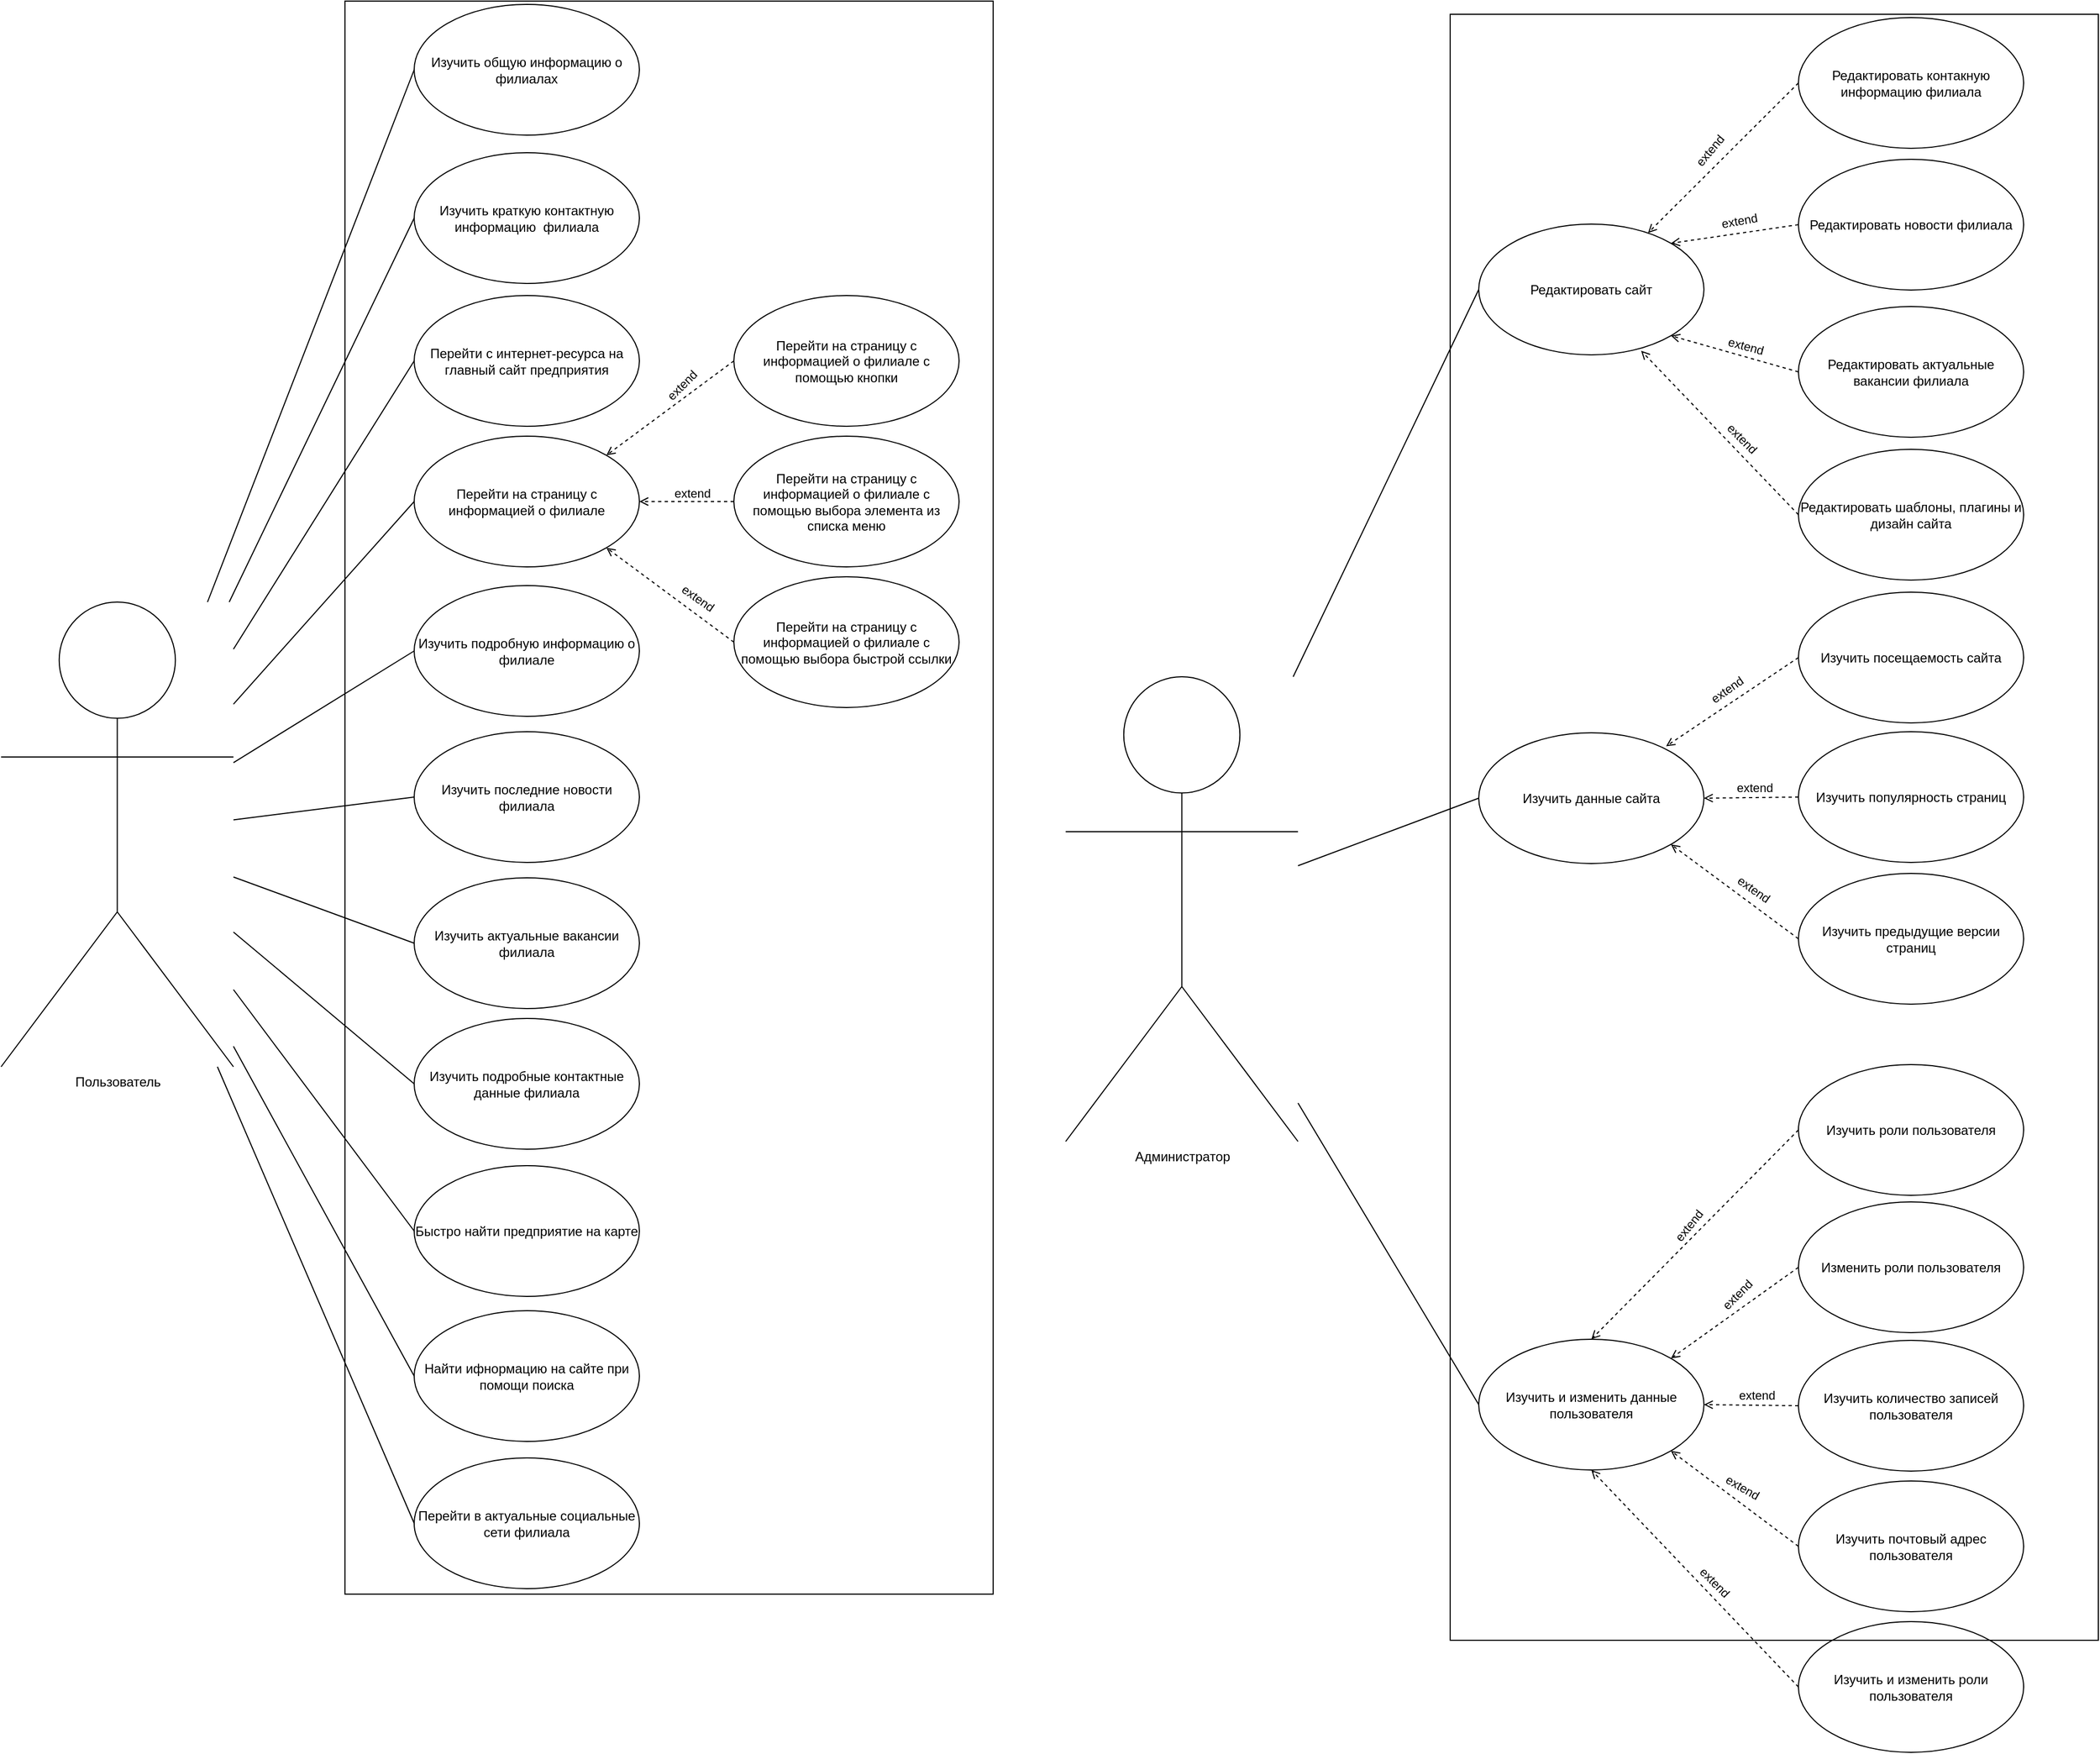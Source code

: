 <mxfile version="24.4.8" type="device">
  <diagram name="Страница — 1" id="iq7Vs2HT0NVokL1ycled">
    <mxGraphModel dx="3167" dy="1820" grid="0" gridSize="10" guides="1" tooltips="1" connect="1" arrows="1" fold="1" page="0" pageScale="1" pageWidth="1169" pageHeight="827" math="0" shadow="0">
      <root>
        <mxCell id="0" />
        <mxCell id="1" parent="0" />
        <mxCell id="nMlKuRbTzB290kjGr_6E-1" value="Пользователь" style="shape=umlActor;verticalLabelPosition=bottom;verticalAlign=top;html=1;outlineConnect=0;" parent="1" vertex="1">
          <mxGeometry x="-205" y="492" width="211.5" height="423" as="geometry" />
        </mxCell>
        <mxCell id="nMlKuRbTzB290kjGr_6E-35" style="edgeStyle=none;rounded=0;orthogonalLoop=1;jettySize=auto;html=1;exitX=0;exitY=0.5;exitDx=0;exitDy=0;endArrow=none;endFill=0;" parent="1" source="nMlKuRbTzB290kjGr_6E-2" target="nMlKuRbTzB290kjGr_6E-1" edge="1">
          <mxGeometry relative="1" as="geometry" />
        </mxCell>
        <mxCell id="nMlKuRbTzB290kjGr_6E-2" value="Изучить общую информацию о филиалах" style="ellipse;whiteSpace=wrap;html=1;" parent="1" vertex="1">
          <mxGeometry x="171" y="-52" width="205" height="119" as="geometry" />
        </mxCell>
        <mxCell id="nMlKuRbTzB290kjGr_6E-3" value="Изучить краткую контактную информацию&amp;nbsp; филиала" style="ellipse;whiteSpace=wrap;html=1;" parent="1" vertex="1">
          <mxGeometry x="171" y="83" width="205" height="119" as="geometry" />
        </mxCell>
        <mxCell id="nMlKuRbTzB290kjGr_6E-37" style="edgeStyle=none;rounded=0;orthogonalLoop=1;jettySize=auto;html=1;exitX=0;exitY=0.5;exitDx=0;exitDy=0;endArrow=none;endFill=0;" parent="1" source="nMlKuRbTzB290kjGr_6E-4" target="nMlKuRbTzB290kjGr_6E-1" edge="1">
          <mxGeometry relative="1" as="geometry" />
        </mxCell>
        <mxCell id="nMlKuRbTzB290kjGr_6E-4" value="Перейти с интернет-ресурса на главный сайт предприятия" style="ellipse;whiteSpace=wrap;html=1;" parent="1" vertex="1">
          <mxGeometry x="171" y="213" width="205" height="119" as="geometry" />
        </mxCell>
        <mxCell id="nMlKuRbTzB290kjGr_6E-38" style="edgeStyle=none;rounded=0;orthogonalLoop=1;jettySize=auto;html=1;exitX=0;exitY=0.5;exitDx=0;exitDy=0;endArrow=none;endFill=0;" parent="1" source="nMlKuRbTzB290kjGr_6E-5" target="nMlKuRbTzB290kjGr_6E-1" edge="1">
          <mxGeometry relative="1" as="geometry" />
        </mxCell>
        <mxCell id="nMlKuRbTzB290kjGr_6E-5" value="Перейти на страницу с информацией о филиале" style="ellipse;whiteSpace=wrap;html=1;" parent="1" vertex="1">
          <mxGeometry x="171" y="341" width="205" height="119" as="geometry" />
        </mxCell>
        <mxCell id="nMlKuRbTzB290kjGr_6E-46" style="edgeStyle=none;rounded=0;orthogonalLoop=1;jettySize=auto;html=1;exitX=0;exitY=0.5;exitDx=0;exitDy=0;entryX=1;entryY=0;entryDx=0;entryDy=0;endArrow=open;endFill=0;dashed=1;" parent="1" source="nMlKuRbTzB290kjGr_6E-6" target="nMlKuRbTzB290kjGr_6E-5" edge="1">
          <mxGeometry relative="1" as="geometry">
            <Array as="points" />
          </mxGeometry>
        </mxCell>
        <mxCell id="nMlKuRbTzB290kjGr_6E-47" value="extend" style="edgeLabel;html=1;align=center;verticalAlign=middle;resizable=0;points=[];rotation=-45;" parent="nMlKuRbTzB290kjGr_6E-46" vertex="1" connectable="0">
          <mxGeometry x="0.229" y="-1" relative="1" as="geometry">
            <mxPoint x="24" y="-29" as="offset" />
          </mxGeometry>
        </mxCell>
        <mxCell id="nMlKuRbTzB290kjGr_6E-6" value="Перейти на страницу с информацией о филиале с помощью кнопки" style="ellipse;whiteSpace=wrap;html=1;" parent="1" vertex="1">
          <mxGeometry x="462" y="213" width="205" height="119" as="geometry" />
        </mxCell>
        <mxCell id="nMlKuRbTzB290kjGr_6E-7" value="Перейти на страницу с информацией о филиале с помощью выбора элемента из списка меню" style="ellipse;whiteSpace=wrap;html=1;" parent="1" vertex="1">
          <mxGeometry x="462" y="341" width="205" height="119" as="geometry" />
        </mxCell>
        <mxCell id="nMlKuRbTzB290kjGr_6E-8" value="Перейти на страницу с информацией о филиале с помощью выбора быстрой ссылки" style="ellipse;whiteSpace=wrap;html=1;" parent="1" vertex="1">
          <mxGeometry x="462" y="469" width="205" height="119" as="geometry" />
        </mxCell>
        <mxCell id="nMlKuRbTzB290kjGr_6E-39" style="edgeStyle=none;rounded=0;orthogonalLoop=1;jettySize=auto;html=1;exitX=0;exitY=0.5;exitDx=0;exitDy=0;endArrow=none;endFill=0;" parent="1" source="nMlKuRbTzB290kjGr_6E-9" target="nMlKuRbTzB290kjGr_6E-1" edge="1">
          <mxGeometry relative="1" as="geometry" />
        </mxCell>
        <mxCell id="nMlKuRbTzB290kjGr_6E-9" value="Изучить подробную информацию о филиале" style="ellipse;whiteSpace=wrap;html=1;" parent="1" vertex="1">
          <mxGeometry x="171" y="477" width="205" height="119" as="geometry" />
        </mxCell>
        <mxCell id="nMlKuRbTzB290kjGr_6E-40" style="edgeStyle=none;rounded=0;orthogonalLoop=1;jettySize=auto;html=1;exitX=0;exitY=0.5;exitDx=0;exitDy=0;endArrow=none;endFill=0;" parent="1" source="nMlKuRbTzB290kjGr_6E-10" target="nMlKuRbTzB290kjGr_6E-1" edge="1">
          <mxGeometry relative="1" as="geometry" />
        </mxCell>
        <mxCell id="nMlKuRbTzB290kjGr_6E-10" value="Изучить последние новости филиала" style="ellipse;whiteSpace=wrap;html=1;" parent="1" vertex="1">
          <mxGeometry x="171" y="610" width="205" height="119" as="geometry" />
        </mxCell>
        <mxCell id="nMlKuRbTzB290kjGr_6E-41" style="edgeStyle=none;rounded=0;orthogonalLoop=1;jettySize=auto;html=1;exitX=0;exitY=0.5;exitDx=0;exitDy=0;endArrow=none;endFill=0;" parent="1" source="nMlKuRbTzB290kjGr_6E-11" target="nMlKuRbTzB290kjGr_6E-1" edge="1">
          <mxGeometry relative="1" as="geometry" />
        </mxCell>
        <mxCell id="nMlKuRbTzB290kjGr_6E-11" value="Изучить актуальные вакансии филиала" style="ellipse;whiteSpace=wrap;html=1;" parent="1" vertex="1">
          <mxGeometry x="171" y="743" width="205" height="119" as="geometry" />
        </mxCell>
        <mxCell id="nMlKuRbTzB290kjGr_6E-42" style="edgeStyle=none;rounded=0;orthogonalLoop=1;jettySize=auto;html=1;exitX=0;exitY=0.5;exitDx=0;exitDy=0;endArrow=none;endFill=0;" parent="1" source="nMlKuRbTzB290kjGr_6E-12" target="nMlKuRbTzB290kjGr_6E-1" edge="1">
          <mxGeometry relative="1" as="geometry" />
        </mxCell>
        <mxCell id="nMlKuRbTzB290kjGr_6E-12" value="Изучить подробные контактные данные филиала" style="ellipse;whiteSpace=wrap;html=1;" parent="1" vertex="1">
          <mxGeometry x="171" y="871" width="205" height="119" as="geometry" />
        </mxCell>
        <mxCell id="nMlKuRbTzB290kjGr_6E-43" style="edgeStyle=none;rounded=0;orthogonalLoop=1;jettySize=auto;html=1;exitX=0;exitY=0.5;exitDx=0;exitDy=0;endArrow=none;endFill=0;" parent="1" source="nMlKuRbTzB290kjGr_6E-13" target="nMlKuRbTzB290kjGr_6E-1" edge="1">
          <mxGeometry relative="1" as="geometry" />
        </mxCell>
        <mxCell id="nMlKuRbTzB290kjGr_6E-13" value="Быстро найти предприятие на карте" style="ellipse;whiteSpace=wrap;html=1;" parent="1" vertex="1">
          <mxGeometry x="171" y="1005" width="205" height="119" as="geometry" />
        </mxCell>
        <mxCell id="nMlKuRbTzB290kjGr_6E-44" style="edgeStyle=none;rounded=0;orthogonalLoop=1;jettySize=auto;html=1;exitX=0;exitY=0.5;exitDx=0;exitDy=0;endArrow=none;endFill=0;" parent="1" source="nMlKuRbTzB290kjGr_6E-14" target="nMlKuRbTzB290kjGr_6E-1" edge="1">
          <mxGeometry relative="1" as="geometry" />
        </mxCell>
        <mxCell id="nMlKuRbTzB290kjGr_6E-14" value="Найти ифнормацию на сайте при помощи поиска" style="ellipse;whiteSpace=wrap;html=1;" parent="1" vertex="1">
          <mxGeometry x="171" y="1137" width="205" height="119" as="geometry" />
        </mxCell>
        <mxCell id="nMlKuRbTzB290kjGr_6E-45" style="edgeStyle=none;rounded=0;orthogonalLoop=1;jettySize=auto;html=1;exitX=0;exitY=0.5;exitDx=0;exitDy=0;endArrow=none;endFill=0;" parent="1" source="nMlKuRbTzB290kjGr_6E-15" target="nMlKuRbTzB290kjGr_6E-1" edge="1">
          <mxGeometry relative="1" as="geometry" />
        </mxCell>
        <mxCell id="nMlKuRbTzB290kjGr_6E-15" value="Перейти в актуальные социальные сети филиала" style="ellipse;whiteSpace=wrap;html=1;" parent="1" vertex="1">
          <mxGeometry x="171" y="1271" width="205" height="119" as="geometry" />
        </mxCell>
        <mxCell id="nMlKuRbTzB290kjGr_6E-53" style="edgeStyle=none;rounded=0;orthogonalLoop=1;jettySize=auto;html=1;exitX=0;exitY=0.5;exitDx=0;exitDy=0;endArrow=none;endFill=0;" parent="1" source="nMlKuRbTzB290kjGr_6E-17" target="nMlKuRbTzB290kjGr_6E-52" edge="1">
          <mxGeometry relative="1" as="geometry" />
        </mxCell>
        <mxCell id="nMlKuRbTzB290kjGr_6E-17" value="Редактировать сайт" style="ellipse;whiteSpace=wrap;html=1;" parent="1" vertex="1">
          <mxGeometry x="1140" y="148" width="205" height="119" as="geometry" />
        </mxCell>
        <mxCell id="nMlKuRbTzB290kjGr_6E-54" style="edgeStyle=none;rounded=0;orthogonalLoop=1;jettySize=auto;html=1;exitX=0;exitY=0.5;exitDx=0;exitDy=0;endArrow=none;endFill=0;" parent="1" source="nMlKuRbTzB290kjGr_6E-18" target="nMlKuRbTzB290kjGr_6E-52" edge="1">
          <mxGeometry relative="1" as="geometry" />
        </mxCell>
        <mxCell id="nMlKuRbTzB290kjGr_6E-18" value="Изучить данные сайта" style="ellipse;whiteSpace=wrap;html=1;" parent="1" vertex="1">
          <mxGeometry x="1140" y="611" width="205" height="119" as="geometry" />
        </mxCell>
        <mxCell id="nMlKuRbTzB290kjGr_6E-55" style="edgeStyle=none;rounded=0;orthogonalLoop=1;jettySize=auto;html=1;exitX=0;exitY=0.5;exitDx=0;exitDy=0;endArrow=none;endFill=0;" parent="1" source="nMlKuRbTzB290kjGr_6E-19" target="nMlKuRbTzB290kjGr_6E-52" edge="1">
          <mxGeometry relative="1" as="geometry" />
        </mxCell>
        <mxCell id="nMlKuRbTzB290kjGr_6E-19" value="Изучить и изменить данные пользователя" style="ellipse;whiteSpace=wrap;html=1;" parent="1" vertex="1">
          <mxGeometry x="1140" y="1163" width="205" height="119" as="geometry" />
        </mxCell>
        <mxCell id="nMlKuRbTzB290kjGr_6E-20" value="Редактировать контакную информацию филиала" style="ellipse;whiteSpace=wrap;html=1;" parent="1" vertex="1">
          <mxGeometry x="1431" y="-40" width="205" height="119" as="geometry" />
        </mxCell>
        <mxCell id="nMlKuRbTzB290kjGr_6E-21" value="Редактировать новости филиала" style="ellipse;whiteSpace=wrap;html=1;" parent="1" vertex="1">
          <mxGeometry x="1431" y="89" width="205" height="119" as="geometry" />
        </mxCell>
        <mxCell id="nMlKuRbTzB290kjGr_6E-22" value="Редактировать актуальные вакансии филиала" style="ellipse;whiteSpace=wrap;html=1;" parent="1" vertex="1">
          <mxGeometry x="1431" y="223" width="205" height="119" as="geometry" />
        </mxCell>
        <mxCell id="nMlKuRbTzB290kjGr_6E-23" value="Редактировать шаблоны, плагины и дизайн сайта" style="ellipse;whiteSpace=wrap;html=1;" parent="1" vertex="1">
          <mxGeometry x="1431" y="353" width="205" height="119" as="geometry" />
        </mxCell>
        <mxCell id="nMlKuRbTzB290kjGr_6E-24" value="Изучить посещаемость сайта" style="ellipse;whiteSpace=wrap;html=1;" parent="1" vertex="1">
          <mxGeometry x="1431" y="483" width="205" height="119" as="geometry" />
        </mxCell>
        <mxCell id="nMlKuRbTzB290kjGr_6E-25" value="Изучить популярность страниц" style="ellipse;whiteSpace=wrap;html=1;" parent="1" vertex="1">
          <mxGeometry x="1431" y="610" width="205" height="119" as="geometry" />
        </mxCell>
        <mxCell id="nMlKuRbTzB290kjGr_6E-26" value="Изучить предыдущие версии страниц" style="ellipse;whiteSpace=wrap;html=1;" parent="1" vertex="1">
          <mxGeometry x="1431" y="739" width="205" height="119" as="geometry" />
        </mxCell>
        <mxCell id="nMlKuRbTzB290kjGr_6E-27" value="Изучить роли пользователя" style="ellipse;whiteSpace=wrap;html=1;" parent="1" vertex="1">
          <mxGeometry x="1431" y="913" width="205" height="119" as="geometry" />
        </mxCell>
        <mxCell id="nMlKuRbTzB290kjGr_6E-28" value="Изучить и изменить роли пользователя" style="ellipse;whiteSpace=wrap;html=1;" parent="1" vertex="1">
          <mxGeometry x="1431" y="1420" width="205" height="119" as="geometry" />
        </mxCell>
        <mxCell id="nMlKuRbTzB290kjGr_6E-29" value="Изменить роли пользователя" style="ellipse;whiteSpace=wrap;html=1;" parent="1" vertex="1">
          <mxGeometry x="1431" y="1038" width="205" height="119" as="geometry" />
        </mxCell>
        <mxCell id="nMlKuRbTzB290kjGr_6E-30" value="Изучить количество записей пользователя" style="ellipse;whiteSpace=wrap;html=1;" parent="1" vertex="1">
          <mxGeometry x="1431" y="1164" width="205" height="119" as="geometry" />
        </mxCell>
        <mxCell id="nMlKuRbTzB290kjGr_6E-31" value="Изучить почтовый адрес пользователя" style="ellipse;whiteSpace=wrap;html=1;" parent="1" vertex="1">
          <mxGeometry x="1431" y="1292" width="205" height="119" as="geometry" />
        </mxCell>
        <mxCell id="nMlKuRbTzB290kjGr_6E-36" style="edgeStyle=none;rounded=0;orthogonalLoop=1;jettySize=auto;html=1;exitX=0;exitY=0.5;exitDx=0;exitDy=0;endArrow=none;endFill=0;" parent="1" source="nMlKuRbTzB290kjGr_6E-3" target="nMlKuRbTzB290kjGr_6E-1" edge="1">
          <mxGeometry relative="1" as="geometry" />
        </mxCell>
        <mxCell id="nMlKuRbTzB290kjGr_6E-48" style="edgeStyle=none;rounded=0;orthogonalLoop=1;jettySize=auto;html=1;exitX=0;exitY=0.5;exitDx=0;exitDy=0;entryX=1;entryY=0.5;entryDx=0;entryDy=0;endArrow=open;endFill=0;dashed=1;" parent="1" source="nMlKuRbTzB290kjGr_6E-7" target="nMlKuRbTzB290kjGr_6E-5" edge="1">
          <mxGeometry relative="1" as="geometry">
            <mxPoint x="529" y="289" as="sourcePoint" />
            <mxPoint x="364" y="369" as="targetPoint" />
            <Array as="points" />
          </mxGeometry>
        </mxCell>
        <mxCell id="nMlKuRbTzB290kjGr_6E-49" value="extend" style="edgeLabel;html=1;align=center;verticalAlign=middle;resizable=0;points=[];rotation=0;" parent="nMlKuRbTzB290kjGr_6E-48" vertex="1" connectable="0">
          <mxGeometry x="0.229" y="-1" relative="1" as="geometry">
            <mxPoint x="15" y="-7" as="offset" />
          </mxGeometry>
        </mxCell>
        <mxCell id="nMlKuRbTzB290kjGr_6E-50" style="edgeStyle=none;rounded=0;orthogonalLoop=1;jettySize=auto;html=1;exitX=0;exitY=0.5;exitDx=0;exitDy=0;entryX=1;entryY=1;entryDx=0;entryDy=0;endArrow=open;endFill=0;dashed=1;" parent="1" source="nMlKuRbTzB290kjGr_6E-8" target="nMlKuRbTzB290kjGr_6E-5" edge="1">
          <mxGeometry relative="1" as="geometry">
            <mxPoint x="539" y="299" as="sourcePoint" />
            <mxPoint x="374" y="379" as="targetPoint" />
            <Array as="points" />
          </mxGeometry>
        </mxCell>
        <mxCell id="nMlKuRbTzB290kjGr_6E-51" value="extend" style="edgeLabel;html=1;align=center;verticalAlign=middle;resizable=0;points=[];rotation=35;" parent="nMlKuRbTzB290kjGr_6E-50" vertex="1" connectable="0">
          <mxGeometry x="0.229" y="-1" relative="1" as="geometry">
            <mxPoint x="37" y="13" as="offset" />
          </mxGeometry>
        </mxCell>
        <mxCell id="nMlKuRbTzB290kjGr_6E-52" value="Администратор" style="shape=umlActor;verticalLabelPosition=bottom;verticalAlign=top;html=1;outlineConnect=0;" parent="1" vertex="1">
          <mxGeometry x="764" y="560" width="211.5" height="423" as="geometry" />
        </mxCell>
        <mxCell id="nMlKuRbTzB290kjGr_6E-56" style="edgeStyle=none;rounded=0;orthogonalLoop=1;jettySize=auto;html=1;exitX=0;exitY=0.5;exitDx=0;exitDy=0;endArrow=open;endFill=0;dashed=1;" parent="1" source="nMlKuRbTzB290kjGr_6E-20" target="nMlKuRbTzB290kjGr_6E-17" edge="1">
          <mxGeometry relative="1" as="geometry">
            <mxPoint x="1441" y="137" as="sourcePoint" />
            <mxPoint x="1277" y="52" as="targetPoint" />
            <Array as="points" />
          </mxGeometry>
        </mxCell>
        <mxCell id="nMlKuRbTzB290kjGr_6E-57" value="extend" style="edgeLabel;html=1;align=center;verticalAlign=middle;resizable=0;points=[];rotation=-50;" parent="nMlKuRbTzB290kjGr_6E-56" vertex="1" connectable="0">
          <mxGeometry x="0.229" y="-1" relative="1" as="geometry">
            <mxPoint x="4" y="-22" as="offset" />
          </mxGeometry>
        </mxCell>
        <mxCell id="nMlKuRbTzB290kjGr_6E-58" style="edgeStyle=none;rounded=0;orthogonalLoop=1;jettySize=auto;html=1;exitX=0;exitY=0.5;exitDx=0;exitDy=0;entryX=1;entryY=0;entryDx=0;entryDy=0;endArrow=open;endFill=0;dashed=1;" parent="1" source="nMlKuRbTzB290kjGr_6E-21" target="nMlKuRbTzB290kjGr_6E-17" edge="1">
          <mxGeometry relative="1" as="geometry">
            <mxPoint x="1470" y="250" as="sourcePoint" />
            <mxPoint x="1306" y="165" as="targetPoint" />
            <Array as="points" />
          </mxGeometry>
        </mxCell>
        <mxCell id="nMlKuRbTzB290kjGr_6E-59" value="extend" style="edgeLabel;html=1;align=center;verticalAlign=middle;resizable=0;points=[];rotation=-10;" parent="nMlKuRbTzB290kjGr_6E-58" vertex="1" connectable="0">
          <mxGeometry x="0.229" y="-1" relative="1" as="geometry">
            <mxPoint x="17" y="-13" as="offset" />
          </mxGeometry>
        </mxCell>
        <mxCell id="nMlKuRbTzB290kjGr_6E-60" style="edgeStyle=none;rounded=0;orthogonalLoop=1;jettySize=auto;html=1;exitX=0;exitY=0.5;exitDx=0;exitDy=0;entryX=1;entryY=1;entryDx=0;entryDy=0;endArrow=open;endFill=0;dashed=1;" parent="1" source="nMlKuRbTzB290kjGr_6E-22" target="nMlKuRbTzB290kjGr_6E-17" edge="1">
          <mxGeometry relative="1" as="geometry">
            <mxPoint x="1441" y="159" as="sourcePoint" />
            <mxPoint x="1361" y="175" as="targetPoint" />
            <Array as="points" />
          </mxGeometry>
        </mxCell>
        <mxCell id="nMlKuRbTzB290kjGr_6E-61" value="extend" style="edgeLabel;html=1;align=center;verticalAlign=middle;resizable=0;points=[];rotation=15;" parent="nMlKuRbTzB290kjGr_6E-60" vertex="1" connectable="0">
          <mxGeometry x="0.229" y="-1" relative="1" as="geometry">
            <mxPoint x="23" y="-3" as="offset" />
          </mxGeometry>
        </mxCell>
        <mxCell id="nMlKuRbTzB290kjGr_6E-62" style="edgeStyle=none;rounded=0;orthogonalLoop=1;jettySize=auto;html=1;exitX=0;exitY=0.5;exitDx=0;exitDy=0;entryX=0.721;entryY=0.968;entryDx=0;entryDy=0;endArrow=open;endFill=0;dashed=1;entryPerimeter=0;" parent="1" source="nMlKuRbTzB290kjGr_6E-23" target="nMlKuRbTzB290kjGr_6E-17" edge="1">
          <mxGeometry relative="1" as="geometry">
            <mxPoint x="1451" y="169" as="sourcePoint" />
            <mxPoint x="1371" y="185" as="targetPoint" />
            <Array as="points" />
          </mxGeometry>
        </mxCell>
        <mxCell id="nMlKuRbTzB290kjGr_6E-63" value="extend" style="edgeLabel;html=1;align=center;verticalAlign=middle;resizable=0;points=[];rotation=45;" parent="nMlKuRbTzB290kjGr_6E-62" vertex="1" connectable="0">
          <mxGeometry x="0.229" y="-1" relative="1" as="geometry">
            <mxPoint x="36" y="22" as="offset" />
          </mxGeometry>
        </mxCell>
        <mxCell id="nMlKuRbTzB290kjGr_6E-64" style="edgeStyle=none;rounded=0;orthogonalLoop=1;jettySize=auto;html=1;exitX=0;exitY=0.5;exitDx=0;exitDy=0;entryX=0.832;entryY=0.103;entryDx=0;entryDy=0;endArrow=open;endFill=0;dashed=1;entryPerimeter=0;" parent="1" source="nMlKuRbTzB290kjGr_6E-24" target="nMlKuRbTzB290kjGr_6E-18" edge="1">
          <mxGeometry relative="1" as="geometry">
            <mxPoint x="1441" y="423" as="sourcePoint" />
            <mxPoint x="1334" y="273" as="targetPoint" />
            <Array as="points" />
          </mxGeometry>
        </mxCell>
        <mxCell id="nMlKuRbTzB290kjGr_6E-65" value="extend" style="edgeLabel;html=1;align=center;verticalAlign=middle;resizable=0;points=[];rotation=-35;" parent="nMlKuRbTzB290kjGr_6E-64" vertex="1" connectable="0">
          <mxGeometry x="0.229" y="-1" relative="1" as="geometry">
            <mxPoint x="9" y="-19" as="offset" />
          </mxGeometry>
        </mxCell>
        <mxCell id="nMlKuRbTzB290kjGr_6E-66" style="edgeStyle=none;rounded=0;orthogonalLoop=1;jettySize=auto;html=1;exitX=0;exitY=0.5;exitDx=0;exitDy=0;entryX=1;entryY=0.5;entryDx=0;entryDy=0;endArrow=open;endFill=0;dashed=1;" parent="1" source="nMlKuRbTzB290kjGr_6E-25" target="nMlKuRbTzB290kjGr_6E-18" edge="1">
          <mxGeometry relative="1" as="geometry">
            <mxPoint x="1451" y="433" as="sourcePoint" />
            <mxPoint x="1344" y="283" as="targetPoint" />
            <Array as="points" />
          </mxGeometry>
        </mxCell>
        <mxCell id="nMlKuRbTzB290kjGr_6E-67" value="extend" style="edgeLabel;html=1;align=center;verticalAlign=middle;resizable=0;points=[];rotation=0;" parent="nMlKuRbTzB290kjGr_6E-66" vertex="1" connectable="0">
          <mxGeometry x="0.229" y="-1" relative="1" as="geometry">
            <mxPoint x="13" y="-8" as="offset" />
          </mxGeometry>
        </mxCell>
        <mxCell id="nMlKuRbTzB290kjGr_6E-69" style="edgeStyle=none;rounded=0;orthogonalLoop=1;jettySize=auto;html=1;exitX=0;exitY=0.5;exitDx=0;exitDy=0;entryX=1;entryY=1;entryDx=0;entryDy=0;endArrow=open;endFill=0;dashed=1;" parent="1" source="nMlKuRbTzB290kjGr_6E-26" target="nMlKuRbTzB290kjGr_6E-18" edge="1">
          <mxGeometry relative="1" as="geometry">
            <mxPoint x="1461" y="443" as="sourcePoint" />
            <mxPoint x="1354" y="293" as="targetPoint" />
            <Array as="points" />
          </mxGeometry>
        </mxCell>
        <mxCell id="nMlKuRbTzB290kjGr_6E-70" value="extend" style="edgeLabel;html=1;align=center;verticalAlign=middle;resizable=0;points=[];rotation=35;" parent="nMlKuRbTzB290kjGr_6E-69" vertex="1" connectable="0">
          <mxGeometry x="0.229" y="-1" relative="1" as="geometry">
            <mxPoint x="29" y="8" as="offset" />
          </mxGeometry>
        </mxCell>
        <mxCell id="nMlKuRbTzB290kjGr_6E-71" style="edgeStyle=none;rounded=0;orthogonalLoop=1;jettySize=auto;html=1;exitX=0;exitY=0.5;exitDx=0;exitDy=0;entryX=0.5;entryY=0;entryDx=0;entryDy=0;endArrow=open;endFill=0;dashed=1;" parent="1" source="nMlKuRbTzB290kjGr_6E-27" target="nMlKuRbTzB290kjGr_6E-19" edge="1">
          <mxGeometry relative="1" as="geometry">
            <mxPoint x="1441" y="809" as="sourcePoint" />
            <mxPoint x="1325" y="723" as="targetPoint" />
            <Array as="points" />
          </mxGeometry>
        </mxCell>
        <mxCell id="nMlKuRbTzB290kjGr_6E-72" value="extend" style="edgeLabel;html=1;align=center;verticalAlign=middle;resizable=0;points=[];rotation=-51;" parent="nMlKuRbTzB290kjGr_6E-71" vertex="1" connectable="0">
          <mxGeometry x="0.229" y="-1" relative="1" as="geometry">
            <mxPoint x="16" y="-29" as="offset" />
          </mxGeometry>
        </mxCell>
        <mxCell id="nMlKuRbTzB290kjGr_6E-73" style="edgeStyle=none;rounded=0;orthogonalLoop=1;jettySize=auto;html=1;exitX=0;exitY=0.5;exitDx=0;exitDy=0;entryX=1;entryY=0;entryDx=0;entryDy=0;endArrow=open;endFill=0;dashed=1;" parent="1" source="nMlKuRbTzB290kjGr_6E-29" target="nMlKuRbTzB290kjGr_6E-19" edge="1">
          <mxGeometry relative="1" as="geometry">
            <mxPoint x="1451" y="819" as="sourcePoint" />
            <mxPoint x="1335" y="733" as="targetPoint" />
            <Array as="points" />
          </mxGeometry>
        </mxCell>
        <mxCell id="nMlKuRbTzB290kjGr_6E-74" value="extend" style="edgeLabel;html=1;align=center;verticalAlign=middle;resizable=0;points=[];rotation=-45;" parent="nMlKuRbTzB290kjGr_6E-73" vertex="1" connectable="0">
          <mxGeometry x="0.229" y="-1" relative="1" as="geometry">
            <mxPoint x="15" y="-25" as="offset" />
          </mxGeometry>
        </mxCell>
        <mxCell id="nMlKuRbTzB290kjGr_6E-75" style="edgeStyle=none;rounded=0;orthogonalLoop=1;jettySize=auto;html=1;exitX=0;exitY=0.5;exitDx=0;exitDy=0;entryX=1;entryY=0.5;entryDx=0;entryDy=0;endArrow=open;endFill=0;dashed=1;" parent="1" source="nMlKuRbTzB290kjGr_6E-30" target="nMlKuRbTzB290kjGr_6E-19" edge="1">
          <mxGeometry relative="1" as="geometry">
            <mxPoint x="1461" y="829" as="sourcePoint" />
            <mxPoint x="1345" y="743" as="targetPoint" />
            <Array as="points" />
          </mxGeometry>
        </mxCell>
        <mxCell id="nMlKuRbTzB290kjGr_6E-76" value="extend" style="edgeLabel;html=1;align=center;verticalAlign=middle;resizable=0;points=[];rotation=0;" parent="nMlKuRbTzB290kjGr_6E-75" vertex="1" connectable="0">
          <mxGeometry x="0.229" y="-1" relative="1" as="geometry">
            <mxPoint x="15" y="-8" as="offset" />
          </mxGeometry>
        </mxCell>
        <mxCell id="nMlKuRbTzB290kjGr_6E-77" style="edgeStyle=none;rounded=0;orthogonalLoop=1;jettySize=auto;html=1;entryX=1;entryY=1;entryDx=0;entryDy=0;endArrow=open;endFill=0;dashed=1;exitX=0;exitY=0.5;exitDx=0;exitDy=0;" parent="1" source="nMlKuRbTzB290kjGr_6E-31" target="nMlKuRbTzB290kjGr_6E-19" edge="1">
          <mxGeometry relative="1" as="geometry">
            <mxPoint x="1378" y="1378" as="sourcePoint" />
            <mxPoint x="1355" y="1233" as="targetPoint" />
            <Array as="points" />
          </mxGeometry>
        </mxCell>
        <mxCell id="nMlKuRbTzB290kjGr_6E-78" value="extend" style="edgeLabel;html=1;align=center;verticalAlign=middle;resizable=0;points=[];rotation=30;" parent="nMlKuRbTzB290kjGr_6E-77" vertex="1" connectable="0">
          <mxGeometry x="0.229" y="-1" relative="1" as="geometry">
            <mxPoint x="20" as="offset" />
          </mxGeometry>
        </mxCell>
        <mxCell id="nMlKuRbTzB290kjGr_6E-79" style="edgeStyle=none;rounded=0;orthogonalLoop=1;jettySize=auto;html=1;entryX=0.5;entryY=1;entryDx=0;entryDy=0;endArrow=open;endFill=0;dashed=1;exitX=0;exitY=0.5;exitDx=0;exitDy=0;" parent="1" source="nMlKuRbTzB290kjGr_6E-28" target="nMlKuRbTzB290kjGr_6E-19" edge="1">
          <mxGeometry relative="1" as="geometry">
            <mxPoint x="1441" y="1362" as="sourcePoint" />
            <mxPoint x="1325" y="1275" as="targetPoint" />
            <Array as="points" />
          </mxGeometry>
        </mxCell>
        <mxCell id="nMlKuRbTzB290kjGr_6E-80" value="extend" style="edgeLabel;html=1;align=center;verticalAlign=middle;resizable=0;points=[];rotation=45;" parent="nMlKuRbTzB290kjGr_6E-79" vertex="1" connectable="0">
          <mxGeometry x="0.229" y="-1" relative="1" as="geometry">
            <mxPoint x="39" y="26" as="offset" />
          </mxGeometry>
        </mxCell>
        <mxCell id="EYXbbmHJR8HkzzDpaU5I-3" value="" style="rounded=0;whiteSpace=wrap;html=1;fillColor=none;" vertex="1" parent="1">
          <mxGeometry x="108" y="-55" width="590" height="1450" as="geometry" />
        </mxCell>
        <mxCell id="EYXbbmHJR8HkzzDpaU5I-5" value="" style="rounded=0;whiteSpace=wrap;html=1;fillColor=none;" vertex="1" parent="1">
          <mxGeometry x="1114" y="-43" width="590" height="1480" as="geometry" />
        </mxCell>
      </root>
    </mxGraphModel>
  </diagram>
</mxfile>
